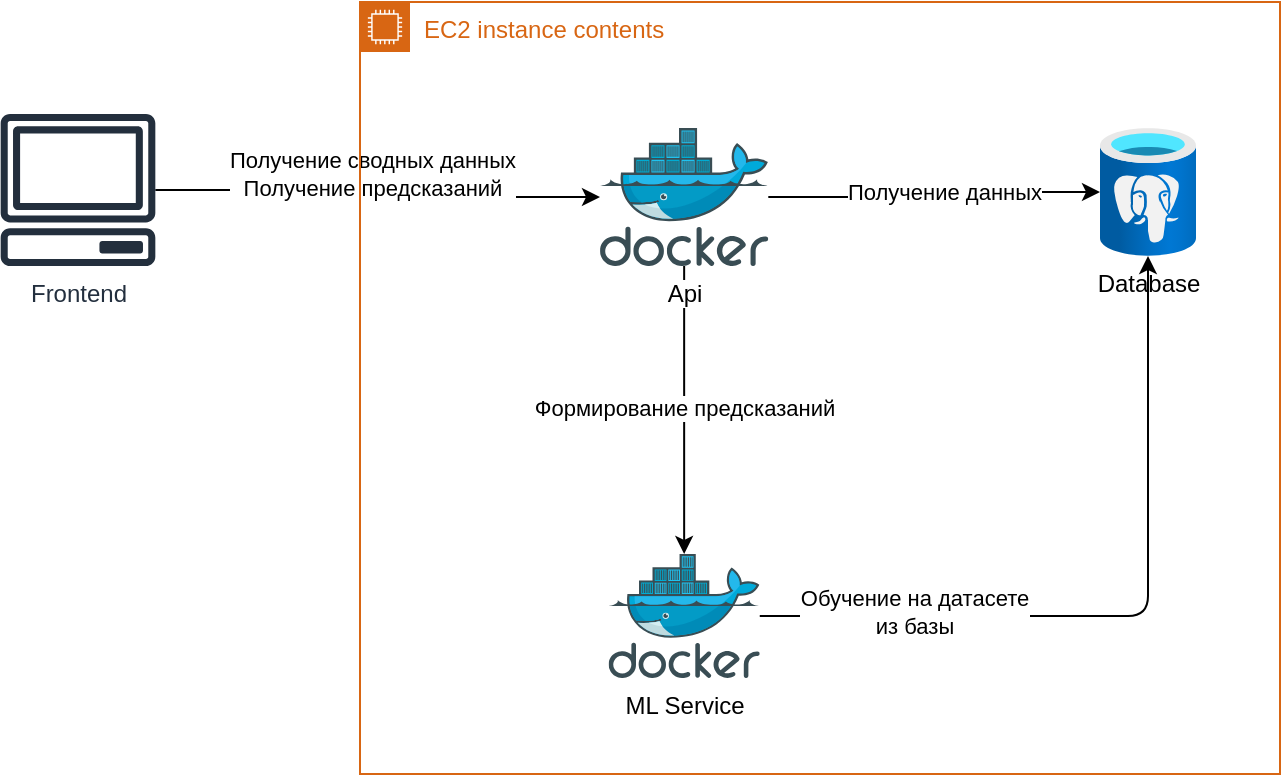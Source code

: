 <mxfile scale="1" border="10">
    <diagram id="N3TPZUQrlmw5FUeRnDQk" name="Page-1">
        <mxGraphModel dx="906" dy="647" grid="1" gridSize="10" guides="1" tooltips="1" connect="1" arrows="1" fold="1" page="1" pageScale="1" pageWidth="827" pageHeight="1169" background="#ffffff" math="0" shadow="0">
            <root>
                <mxCell id="0"/>
                <mxCell id="1" parent="0"/>
                <mxCell id="16" style="edgeStyle=orthogonalEdgeStyle;html=1;" parent="1" source="15" target="43" edge="1">
                    <mxGeometry relative="1" as="geometry">
                        <mxPoint x="414" y="512.4" as="targetPoint"/>
                    </mxGeometry>
                </mxCell>
                <mxCell id="40" value="Получение сводных данных&lt;br&gt;Получение предсказаний" style="edgeLabel;html=1;align=center;verticalAlign=middle;resizable=0;points=[];" parent="16" vertex="1" connectable="0">
                    <mxGeometry x="0.055" y="2" relative="1" as="geometry">
                        <mxPoint x="-7" y="-10" as="offset"/>
                    </mxGeometry>
                </mxCell>
                <mxCell id="15" value="Frontend" style="sketch=0;outlineConnect=0;fontColor=#232F3E;gradientColor=none;fillColor=#232F3D;strokeColor=none;dashed=0;verticalLabelPosition=bottom;verticalAlign=top;align=center;html=1;fontSize=12;fontStyle=0;aspect=fixed;pointerEvents=1;shape=mxgraph.aws4.client;" parent="1" vertex="1">
                    <mxGeometry x="160" y="180" width="78" height="76" as="geometry"/>
                </mxCell>
                <mxCell id="18" value="EC2 instance contents" style="points=[[0,0],[0.25,0],[0.5,0],[0.75,0],[1,0],[1,0.25],[1,0.5],[1,0.75],[1,1],[0.75,1],[0.5,1],[0.25,1],[0,1],[0,0.75],[0,0.5],[0,0.25]];outlineConnect=0;gradientColor=none;html=1;whiteSpace=wrap;fontSize=12;fontStyle=0;container=1;pointerEvents=0;collapsible=0;recursiveResize=0;shape=mxgraph.aws4.group;grIcon=mxgraph.aws4.group_ec2_instance_contents;strokeColor=#D86613;fillColor=none;verticalAlign=top;align=left;spacingLeft=30;fontColor=#D86613;dashed=0;" parent="1" vertex="1">
                    <mxGeometry x="340" y="124" width="460" height="386" as="geometry"/>
                </mxCell>
                <mxCell id="41" value="Database" style="aspect=fixed;html=1;points=[];align=center;image;fontSize=12;image=img/lib/azure2/databases/Azure_Database_PostgreSQL_Server.svg;" vertex="1" parent="18">
                    <mxGeometry x="370" y="63" width="48" height="64" as="geometry"/>
                </mxCell>
                <mxCell id="48" style="edgeStyle=orthogonalEdgeStyle;html=1;" edge="1" parent="18" source="42" target="41">
                    <mxGeometry relative="1" as="geometry"/>
                </mxCell>
                <mxCell id="49" value="Обучение на датасете&lt;br&gt;из базы" style="edgeLabel;html=1;align=center;verticalAlign=middle;resizable=0;points=[];" vertex="1" connectable="0" parent="48">
                    <mxGeometry x="-0.588" y="2" relative="1" as="geometry">
                        <mxPoint as="offset"/>
                    </mxGeometry>
                </mxCell>
                <mxCell id="42" value="ML Service" style="sketch=0;aspect=fixed;html=1;points=[];align=center;image;fontSize=12;image=img/lib/mscae/Docker.svg;" vertex="1" parent="18">
                    <mxGeometry x="124.28" y="276" width="75.6" height="62" as="geometry"/>
                </mxCell>
                <mxCell id="44" style="edgeStyle=orthogonalEdgeStyle;html=1;" edge="1" parent="18" source="43" target="42">
                    <mxGeometry relative="1" as="geometry"/>
                </mxCell>
                <mxCell id="47" value="Формирование предсказаний" style="edgeLabel;html=1;align=center;verticalAlign=middle;resizable=0;points=[];" vertex="1" connectable="0" parent="44">
                    <mxGeometry x="-0.018" relative="1" as="geometry">
                        <mxPoint as="offset"/>
                    </mxGeometry>
                </mxCell>
                <mxCell id="45" style="edgeStyle=orthogonalEdgeStyle;html=1;" edge="1" parent="18" source="43" target="41">
                    <mxGeometry relative="1" as="geometry"/>
                </mxCell>
                <mxCell id="46" value="Получение данных" style="edgeLabel;html=1;align=center;verticalAlign=middle;resizable=0;points=[];" vertex="1" connectable="0" parent="45">
                    <mxGeometry x="0.074" relative="1" as="geometry">
                        <mxPoint as="offset"/>
                    </mxGeometry>
                </mxCell>
                <mxCell id="43" value="Api" style="sketch=0;aspect=fixed;html=1;points=[];align=center;image;fontSize=12;image=img/lib/mscae/Docker.svg;" vertex="1" parent="18">
                    <mxGeometry x="120" y="63" width="84.15" height="69" as="geometry"/>
                </mxCell>
            </root>
        </mxGraphModel>
    </diagram>
</mxfile>